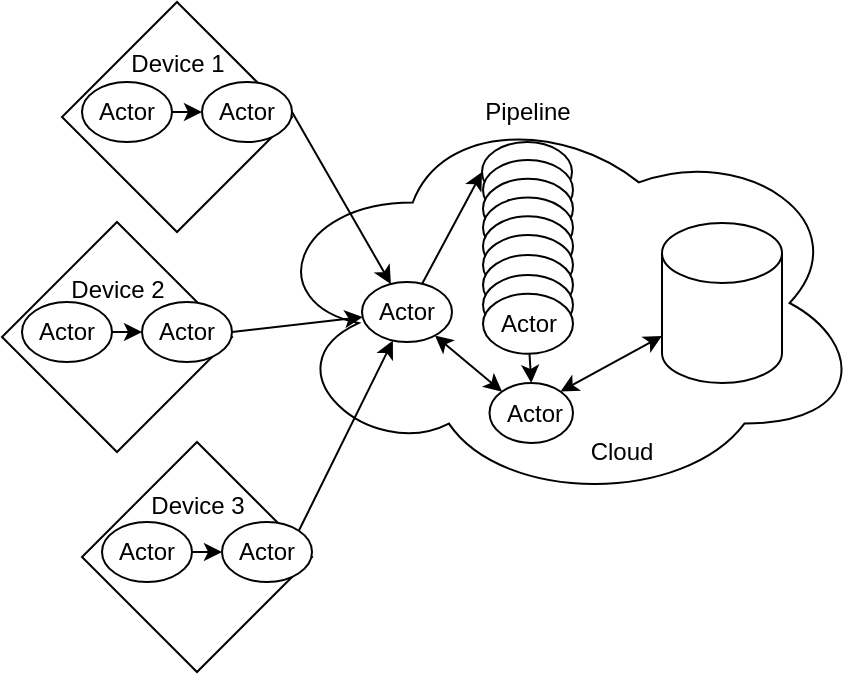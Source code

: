 <mxfile>
    <diagram id="WuZfNYFaEt327s2z755-" name="Page-1">
        <mxGraphModel dx="1013" dy="482" grid="1" gridSize="10" guides="1" tooltips="1" connect="1" arrows="1" fold="1" page="1" pageScale="1" pageWidth="850" pageHeight="1100" math="0" shadow="0">
            <root>
                <mxCell id="0"/>
                <mxCell id="1" parent="0"/>
                <mxCell id="5" value="" style="group" vertex="1" connectable="0" parent="1">
                    <mxGeometry x="180" y="380" width="120" height="80" as="geometry"/>
                </mxCell>
                <mxCell id="70" value="" style="rhombus;whiteSpace=wrap;html=1;" vertex="1" parent="5">
                    <mxGeometry x="-10" y="-40" width="115" height="115" as="geometry"/>
                </mxCell>
                <mxCell id="4" value="" style="ellipse;whiteSpace=wrap;html=1;" vertex="1" parent="5">
                    <mxGeometry width="45" height="30" as="geometry"/>
                </mxCell>
                <mxCell id="3" value="Actor" style="text;html=1;strokeColor=none;fillColor=none;align=center;verticalAlign=middle;whiteSpace=wrap;rounded=0;movable=0;resizable=0;rotatable=0;deletable=0;editable=0;connectable=0;" vertex="1" parent="5">
                    <mxGeometry x="11.25" y="9.375" width="22.5" height="11.25" as="geometry"/>
                </mxCell>
                <mxCell id="89" value="Device 3" style="text;html=1;strokeColor=none;fillColor=none;align=center;verticalAlign=middle;whiteSpace=wrap;rounded=0;" vertex="1" parent="5">
                    <mxGeometry x="18" y="-23" width="60" height="30" as="geometry"/>
                </mxCell>
                <mxCell id="65" value="" style="ellipse;shape=cloud;whiteSpace=wrap;html=1;" vertex="1" parent="1">
                    <mxGeometry x="260" y="170" width="301.5" height="201" as="geometry"/>
                </mxCell>
                <mxCell id="6" value="" style="group" vertex="1" connectable="0" parent="1">
                    <mxGeometry x="240" y="380" width="45" height="30" as="geometry"/>
                </mxCell>
                <mxCell id="7" value="" style="ellipse;whiteSpace=wrap;html=1;" vertex="1" parent="6">
                    <mxGeometry width="45" height="30" as="geometry"/>
                </mxCell>
                <mxCell id="8" value="Actor" style="text;html=1;strokeColor=none;fillColor=none;align=center;verticalAlign=middle;whiteSpace=wrap;rounded=0;movable=0;resizable=0;rotatable=0;deletable=0;editable=0;connectable=0;" vertex="1" parent="6">
                    <mxGeometry x="11.25" y="9.375" width="22.5" height="11.25" as="geometry"/>
                </mxCell>
                <mxCell id="10" style="edgeStyle=none;html=1;exitX=1;exitY=0.5;exitDx=0;exitDy=0;entryX=0;entryY=0.5;entryDx=0;entryDy=0;" edge="1" parent="1" source="4" target="7">
                    <mxGeometry relative="1" as="geometry"/>
                </mxCell>
                <mxCell id="12" value="" style="group" vertex="1" connectable="0" parent="1">
                    <mxGeometry x="310" y="260" width="45" height="30" as="geometry"/>
                </mxCell>
                <mxCell id="13" value="" style="ellipse;whiteSpace=wrap;html=1;" vertex="1" parent="12">
                    <mxGeometry width="45" height="30" as="geometry"/>
                </mxCell>
                <mxCell id="14" value="Actor" style="text;html=1;strokeColor=none;fillColor=none;align=center;verticalAlign=middle;whiteSpace=wrap;rounded=0;movable=0;resizable=0;rotatable=0;deletable=0;editable=0;connectable=0;" vertex="1" parent="12">
                    <mxGeometry x="11.25" y="9.375" width="22.5" height="11.25" as="geometry"/>
                </mxCell>
                <mxCell id="15" value="" style="group" vertex="1" connectable="0" parent="1">
                    <mxGeometry x="370" y="190" width="45" height="30" as="geometry"/>
                </mxCell>
                <mxCell id="16" value="" style="ellipse;whiteSpace=wrap;html=1;" vertex="1" parent="15">
                    <mxGeometry width="45" height="30" as="geometry"/>
                </mxCell>
                <mxCell id="17" value="Actor" style="text;html=1;strokeColor=none;fillColor=none;align=center;verticalAlign=middle;whiteSpace=wrap;rounded=0;movable=0;resizable=0;rotatable=0;deletable=0;editable=0;connectable=0;" vertex="1" parent="15">
                    <mxGeometry x="11.25" y="9.375" width="22.5" height="11.25" as="geometry"/>
                </mxCell>
                <mxCell id="18" style="edgeStyle=none;html=1;entryX=0;entryY=0.5;entryDx=0;entryDy=0;" edge="1" source="13" target="16" parent="1">
                    <mxGeometry relative="1" as="geometry"/>
                </mxCell>
                <mxCell id="25" value="" style="group" vertex="1" connectable="0" parent="1">
                    <mxGeometry x="370.5" y="199" width="45" height="96.9" as="geometry"/>
                </mxCell>
                <mxCell id="26" value="" style="ellipse;whiteSpace=wrap;html=1;" vertex="1" parent="25">
                    <mxGeometry width="45" height="30" as="geometry"/>
                </mxCell>
                <mxCell id="27" value="Actor" style="text;html=1;strokeColor=none;fillColor=none;align=center;verticalAlign=middle;whiteSpace=wrap;rounded=0;movable=0;resizable=0;rotatable=0;deletable=0;editable=0;connectable=0;" vertex="1" parent="25">
                    <mxGeometry x="11.25" y="9.375" width="22.5" height="11.25" as="geometry"/>
                </mxCell>
                <mxCell id="35" value="" style="group" vertex="1" connectable="0" parent="25">
                    <mxGeometry y="9.38" width="45" height="87.52" as="geometry"/>
                </mxCell>
                <mxCell id="36" value="" style="ellipse;whiteSpace=wrap;html=1;" vertex="1" parent="35">
                    <mxGeometry width="45" height="30" as="geometry"/>
                </mxCell>
                <mxCell id="37" value="Actor" style="text;html=1;strokeColor=none;fillColor=none;align=center;verticalAlign=middle;whiteSpace=wrap;rounded=0;movable=0;resizable=0;rotatable=0;deletable=0;editable=0;connectable=0;" vertex="1" parent="35">
                    <mxGeometry x="11.25" y="9.375" width="22.5" height="11.25" as="geometry"/>
                </mxCell>
                <mxCell id="38" value="" style="group" vertex="1" connectable="0" parent="35">
                    <mxGeometry y="9.38" width="45" height="78.14" as="geometry"/>
                </mxCell>
                <mxCell id="39" value="" style="ellipse;whiteSpace=wrap;html=1;" vertex="1" parent="38">
                    <mxGeometry width="45" height="30" as="geometry"/>
                </mxCell>
                <mxCell id="40" value="Actor" style="text;html=1;strokeColor=none;fillColor=none;align=center;verticalAlign=middle;whiteSpace=wrap;rounded=0;movable=0;resizable=0;rotatable=0;deletable=0;editable=0;connectable=0;" vertex="1" parent="38">
                    <mxGeometry x="11.25" y="9.375" width="22.5" height="11.25" as="geometry"/>
                </mxCell>
                <mxCell id="41" value="" style="group" vertex="1" connectable="0" parent="38">
                    <mxGeometry y="9.38" width="45" height="68.76" as="geometry"/>
                </mxCell>
                <mxCell id="42" value="" style="ellipse;whiteSpace=wrap;html=1;" vertex="1" parent="41">
                    <mxGeometry width="45" height="30" as="geometry"/>
                </mxCell>
                <mxCell id="43" value="Actor" style="text;html=1;strokeColor=none;fillColor=none;align=center;verticalAlign=middle;whiteSpace=wrap;rounded=0;movable=0;resizable=0;rotatable=0;deletable=0;editable=0;connectable=0;" vertex="1" parent="41">
                    <mxGeometry x="11.25" y="9.375" width="22.5" height="11.25" as="geometry"/>
                </mxCell>
                <mxCell id="44" value="" style="group" vertex="1" connectable="0" parent="41">
                    <mxGeometry y="9.38" width="45" height="30" as="geometry"/>
                </mxCell>
                <mxCell id="45" value="" style="ellipse;whiteSpace=wrap;html=1;" vertex="1" parent="44">
                    <mxGeometry width="45" height="30" as="geometry"/>
                </mxCell>
                <mxCell id="46" value="Actor" style="text;html=1;strokeColor=none;fillColor=none;align=center;verticalAlign=middle;whiteSpace=wrap;rounded=0;movable=0;resizable=0;rotatable=0;deletable=0;editable=0;connectable=0;" vertex="1" parent="44">
                    <mxGeometry x="11.25" y="9.375" width="22.5" height="11.25" as="geometry"/>
                </mxCell>
                <mxCell id="47" value="" style="group" vertex="1" connectable="0" parent="41">
                    <mxGeometry y="19.38" width="45" height="30" as="geometry"/>
                </mxCell>
                <mxCell id="48" value="" style="ellipse;whiteSpace=wrap;html=1;" vertex="1" parent="47">
                    <mxGeometry width="45" height="30" as="geometry"/>
                </mxCell>
                <mxCell id="49" value="Actor" style="text;html=1;strokeColor=none;fillColor=none;align=center;verticalAlign=middle;whiteSpace=wrap;rounded=0;movable=0;resizable=0;rotatable=0;deletable=0;editable=0;connectable=0;" vertex="1" parent="47">
                    <mxGeometry x="11.25" y="9.375" width="22.5" height="11.25" as="geometry"/>
                </mxCell>
                <mxCell id="50" value="" style="group" vertex="1" connectable="0" parent="41">
                    <mxGeometry y="29.38" width="45" height="39.38" as="geometry"/>
                </mxCell>
                <mxCell id="51" value="" style="ellipse;whiteSpace=wrap;html=1;" vertex="1" parent="50">
                    <mxGeometry width="45" height="30" as="geometry"/>
                </mxCell>
                <mxCell id="52" value="Actor" style="text;html=1;strokeColor=none;fillColor=none;align=center;verticalAlign=middle;whiteSpace=wrap;rounded=0;movable=0;resizable=0;rotatable=0;deletable=0;editable=0;connectable=0;" vertex="1" parent="50">
                    <mxGeometry x="11.25" y="9.375" width="22.5" height="11.25" as="geometry"/>
                </mxCell>
                <mxCell id="53" value="" style="group" vertex="1" connectable="0" parent="50">
                    <mxGeometry y="9.38" width="45" height="30" as="geometry"/>
                </mxCell>
                <mxCell id="54" value="" style="ellipse;whiteSpace=wrap;html=1;" vertex="1" parent="53">
                    <mxGeometry width="45" height="30" as="geometry"/>
                </mxCell>
                <mxCell id="55" value="Actor" style="text;html=1;strokeColor=none;fillColor=none;align=center;verticalAlign=middle;whiteSpace=wrap;rounded=0;movable=0;resizable=0;rotatable=0;deletable=0;editable=0;connectable=0;" vertex="1" parent="53">
                    <mxGeometry x="11.25" y="9.375" width="22.5" height="11.25" as="geometry"/>
                </mxCell>
                <mxCell id="60" value="" style="group" vertex="1" connectable="0" parent="1">
                    <mxGeometry x="373.75" y="310.5" width="41.75" height="30" as="geometry"/>
                </mxCell>
                <mxCell id="61" value="" style="ellipse;whiteSpace=wrap;html=1;" vertex="1" parent="60">
                    <mxGeometry width="41.75" height="30" as="geometry"/>
                </mxCell>
                <mxCell id="62" value="Actor" style="text;html=1;strokeColor=none;fillColor=none;align=center;verticalAlign=middle;whiteSpace=wrap;rounded=0;movable=0;resizable=0;rotatable=0;deletable=0;editable=0;connectable=0;" vertex="1" parent="60">
                    <mxGeometry x="11.25" y="9.375" width="22.5" height="11.25" as="geometry"/>
                </mxCell>
                <mxCell id="64" value="" style="shape=cylinder3;whiteSpace=wrap;html=1;boundedLbl=1;backgroundOutline=1;size=15;" vertex="1" parent="1">
                    <mxGeometry x="460" y="230.5" width="60" height="80" as="geometry"/>
                </mxCell>
                <mxCell id="66" style="edgeStyle=none;html=1;exitX=1;exitY=0;exitDx=0;exitDy=0;strokeColor=default;startArrow=classic;startFill=1;" edge="1" parent="1" source="61" target="64">
                    <mxGeometry relative="1" as="geometry"/>
                </mxCell>
                <mxCell id="67" style="edgeStyle=none;html=1;entryX=0;entryY=0;entryDx=0;entryDy=0;strokeColor=default;startArrow=classic;startFill=1;" edge="1" parent="1" source="13" target="61">
                    <mxGeometry relative="1" as="geometry"/>
                </mxCell>
                <mxCell id="68" style="edgeStyle=none;html=1;exitX=1;exitY=0;exitDx=0;exitDy=0;strokeColor=default;startArrow=none;startFill=0;" edge="1" parent="1" source="7" target="13">
                    <mxGeometry relative="1" as="geometry"/>
                </mxCell>
                <mxCell id="69" style="edgeStyle=none;html=1;exitX=0.5;exitY=0;exitDx=0;exitDy=0;strokeColor=default;startArrow=classic;startFill=1;endArrow=none;endFill=0;" edge="1" parent="1" source="61" target="54">
                    <mxGeometry relative="1" as="geometry"/>
                </mxCell>
                <mxCell id="71" value="" style="group" vertex="1" connectable="0" parent="1">
                    <mxGeometry x="140" y="270" width="120" height="80" as="geometry"/>
                </mxCell>
                <mxCell id="72" value="" style="rhombus;whiteSpace=wrap;html=1;" vertex="1" parent="71">
                    <mxGeometry x="-10" y="-40" width="115" height="115" as="geometry"/>
                </mxCell>
                <mxCell id="73" value="" style="ellipse;whiteSpace=wrap;html=1;" vertex="1" parent="71">
                    <mxGeometry width="45" height="30" as="geometry"/>
                </mxCell>
                <mxCell id="74" value="Actor" style="text;html=1;strokeColor=none;fillColor=none;align=center;verticalAlign=middle;whiteSpace=wrap;rounded=0;movable=0;resizable=0;rotatable=0;deletable=0;editable=0;connectable=0;" vertex="1" parent="71">
                    <mxGeometry x="11.25" y="9.375" width="22.5" height="11.25" as="geometry"/>
                </mxCell>
                <mxCell id="90" value="Device 2" style="text;html=1;strokeColor=none;fillColor=none;align=center;verticalAlign=middle;whiteSpace=wrap;rounded=0;" vertex="1" parent="71">
                    <mxGeometry x="17.5" y="-20.63" width="60" height="30" as="geometry"/>
                </mxCell>
                <mxCell id="75" value="" style="group" vertex="1" connectable="0" parent="1">
                    <mxGeometry x="200" y="270" width="45" height="30" as="geometry"/>
                </mxCell>
                <mxCell id="76" value="" style="ellipse;whiteSpace=wrap;html=1;" vertex="1" parent="75">
                    <mxGeometry width="45" height="30" as="geometry"/>
                </mxCell>
                <mxCell id="77" value="Actor" style="text;html=1;strokeColor=none;fillColor=none;align=center;verticalAlign=middle;whiteSpace=wrap;rounded=0;movable=0;resizable=0;rotatable=0;deletable=0;editable=0;connectable=0;" vertex="1" parent="75">
                    <mxGeometry x="11.25" y="9.375" width="22.5" height="11.25" as="geometry"/>
                </mxCell>
                <mxCell id="78" style="edgeStyle=none;html=1;exitX=1;exitY=0.5;exitDx=0;exitDy=0;entryX=0;entryY=0.5;entryDx=0;entryDy=0;" edge="1" source="73" target="76" parent="1">
                    <mxGeometry relative="1" as="geometry"/>
                </mxCell>
                <mxCell id="79" value="" style="group" vertex="1" connectable="0" parent="1">
                    <mxGeometry x="170" y="160" width="120" height="80" as="geometry"/>
                </mxCell>
                <mxCell id="80" value="" style="rhombus;whiteSpace=wrap;html=1;" vertex="1" parent="79">
                    <mxGeometry x="-10" y="-40" width="115" height="115" as="geometry"/>
                </mxCell>
                <mxCell id="81" value="" style="ellipse;whiteSpace=wrap;html=1;" vertex="1" parent="79">
                    <mxGeometry width="45" height="30" as="geometry"/>
                </mxCell>
                <mxCell id="82" value="Actor" style="text;html=1;strokeColor=none;fillColor=none;align=center;verticalAlign=middle;whiteSpace=wrap;rounded=0;movable=0;resizable=0;rotatable=0;deletable=0;editable=0;connectable=0;" vertex="1" parent="79">
                    <mxGeometry x="11.25" y="9.375" width="22.5" height="11.25" as="geometry"/>
                </mxCell>
                <mxCell id="91" value="Device 1" style="text;html=1;strokeColor=none;fillColor=none;align=center;verticalAlign=middle;whiteSpace=wrap;rounded=0;" vertex="1" parent="79">
                    <mxGeometry x="17.5" y="-24" width="60" height="30" as="geometry"/>
                </mxCell>
                <mxCell id="83" value="" style="group" vertex="1" connectable="0" parent="1">
                    <mxGeometry x="230" y="160" width="45" height="30" as="geometry"/>
                </mxCell>
                <mxCell id="84" value="" style="ellipse;whiteSpace=wrap;html=1;" vertex="1" parent="83">
                    <mxGeometry width="45" height="30" as="geometry"/>
                </mxCell>
                <mxCell id="85" value="Actor" style="text;html=1;strokeColor=none;fillColor=none;align=center;verticalAlign=middle;whiteSpace=wrap;rounded=0;movable=0;resizable=0;rotatable=0;deletable=0;editable=0;connectable=0;" vertex="1" parent="83">
                    <mxGeometry x="11.25" y="9.375" width="22.5" height="11.25" as="geometry"/>
                </mxCell>
                <mxCell id="86" style="edgeStyle=none;html=1;exitX=1;exitY=0.5;exitDx=0;exitDy=0;entryX=0;entryY=0.5;entryDx=0;entryDy=0;" edge="1" source="81" target="84" parent="1">
                    <mxGeometry relative="1" as="geometry"/>
                </mxCell>
                <mxCell id="87" style="edgeStyle=none;html=1;exitX=1;exitY=0.5;exitDx=0;exitDy=0;strokeColor=default;startArrow=none;startFill=0;endArrow=classic;endFill=1;" edge="1" parent="1" source="76" target="13">
                    <mxGeometry relative="1" as="geometry"/>
                </mxCell>
                <mxCell id="88" style="edgeStyle=none;html=1;exitX=1;exitY=0.5;exitDx=0;exitDy=0;strokeColor=default;startArrow=none;startFill=0;endArrow=classic;endFill=1;" edge="1" parent="1" source="84" target="13">
                    <mxGeometry relative="1" as="geometry"/>
                </mxCell>
                <mxCell id="92" value="Cloud" style="text;html=1;strokeColor=none;fillColor=none;align=center;verticalAlign=middle;whiteSpace=wrap;rounded=0;" vertex="1" parent="1">
                    <mxGeometry x="410" y="330" width="60" height="30" as="geometry"/>
                </mxCell>
                <mxCell id="95" value="Pipeline" style="text;html=1;strokeColor=none;fillColor=none;align=center;verticalAlign=middle;whiteSpace=wrap;rounded=0;rotation=0;" vertex="1" parent="1">
                    <mxGeometry x="363" y="160" width="60" height="30" as="geometry"/>
                </mxCell>
            </root>
        </mxGraphModel>
    </diagram>
</mxfile>